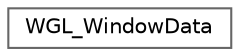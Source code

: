 digraph "类继承关系图"
{
 // LATEX_PDF_SIZE
  bgcolor="transparent";
  edge [fontname=Helvetica,fontsize=10,labelfontname=Helvetica,labelfontsize=10];
  node [fontname=Helvetica,fontsize=10,shape=box,height=0.2,width=0.4];
  rankdir="LR";
  Node0 [id="Node000000",label="WGL_WindowData",height=0.2,width=0.4,color="grey40", fillcolor="white", style="filled",URL="$struct_w_g_l___window_data.html",tooltip=" "];
}
